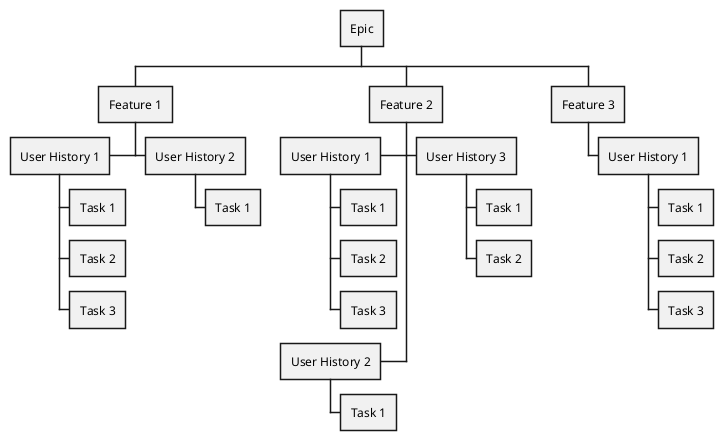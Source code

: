@startwbs
* Epic
** Feature 1
***< User History 1
**** Task 1
**** Task 2
**** Task 3
*** User History 2
**** Task 1

** Feature 2
***< User History 1
**** Task 1
**** Task 2
**** Task 3
***< User History 2
**** Task 1
*** User History 3
**** Task 1
**** Task 2
** Feature 3
*** User History 1
**** Task 1
**** Task 2
**** Task 3

@endwbs